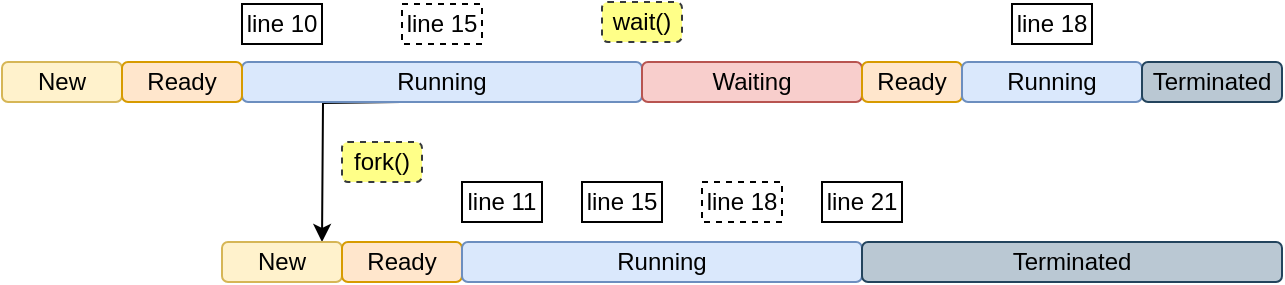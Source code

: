 <mxfile version="14.4.4" type="device"><diagram name="Page-1" id="c7488fd3-1785-93aa-aadb-54a6760d102a"><mxGraphModel dx="1185" dy="635" grid="1" gridSize="10" guides="1" tooltips="1" connect="1" arrows="1" fold="1" page="1" pageScale="1" pageWidth="1100" pageHeight="850" background="#ffffff" math="0" shadow="0"><root><mxCell id="0"/><mxCell id="1" parent="0"/><mxCell id="grI7r_2CiCjgLKs-W8cd-20" style="edgeStyle=orthogonalEdgeStyle;rounded=0;orthogonalLoop=1;jettySize=auto;html=1;exitX=0.5;exitY=1;exitDx=0;exitDy=0;" edge="1" parent="1"><mxGeometry relative="1" as="geometry"><mxPoint x="319.58" y="170" as="sourcePoint"/><mxPoint x="280" y="240" as="targetPoint"/></mxGeometry></mxCell><mxCell id="grI7r_2CiCjgLKs-W8cd-12" value="line 10&lt;span style=&quot;color: rgba(0 , 0 , 0 , 0) ; font-family: monospace ; font-size: 0px&quot;&gt;%3CmxGraphModel%3E%3Croot%3E%3CmxCell%20id%3D%220%22%2F%3E%3CmxCell%20id%3D%221%22%20parent%3D%220%22%2F%3E%3CmxCell%20id%3D%222%22%20value%3D%22%22%20style%3D%22rounded%3D0%3BwhiteSpace%3Dwrap%3Bhtml%3D1%3B%22%20vertex%3D%221%22%20parent%3D%221%22%3E%3CmxGeometry%20x%3D%22160%22%20y%3D%2280%22%20width%3D%22640%22%20height%3D%2280%22%20as%3D%22geometry%22%2F%3E%3C%2FmxCell%3E%3C%2Froot%3E%3C%2FmxGraphModel%3E&lt;/span&gt;" style="text;html=1;fillColor=none;align=center;verticalAlign=middle;whiteSpace=wrap;rounded=0;strokeColor=#000000;" vertex="1" parent="1"><mxGeometry x="240" y="121" width="40" height="20" as="geometry"/></mxCell><mxCell id="grI7r_2CiCjgLKs-W8cd-13" value="line 15&lt;span style=&quot;color: rgba(0 , 0 , 0 , 0) ; font-family: monospace ; font-size: 0px&quot;&gt;%3CmxGraphModel%3E%3Croot%3E%3CmxCell%20id%3D%220%22%2F%3E%3CmxCell%20id%3D%221%22%20parent%3D%220%22%2F%3E%3CmxCell%20id%3D%222%22%20value%3D%22%22%20style%3D%22rounded%3D0%3BwhiteSpace%3Dwrap%3Bhtml%3D1%3B%22%20vertex%3D%221%22%20parent%3D%221%22%3E%3CmxGeometry%20x%3D%22160%22%20y%3D%2280%22%20width%3D%22640%22%20height%3D%2280%22%20as%3D%22geometry%22%2F%3E%3C%2FmxCell%3E%3C%2Froot%3E%3C%2FmxGraphModel%3&lt;/span&gt;" style="text;html=1;fillColor=none;align=center;verticalAlign=middle;whiteSpace=wrap;rounded=0;strokeColor=#000000;dashed=1;" vertex="1" parent="1"><mxGeometry x="320" y="121" width="40" height="20" as="geometry"/></mxCell><mxCell id="grI7r_2CiCjgLKs-W8cd-14" value="line 18&lt;span style=&quot;color: rgba(0 , 0 , 0 , 0) ; font-family: monospace ; font-size: 0px&quot;&gt;%3CmxGraphModel%3E%3Croot%3E%3CmxCell%20id%3D%220%22%2F%3E%3CmxCell%20id%3D%221%22%20parent%3D%220%22%2F%3E%3CmxCell%20id%3D%222%22%20value%3D%22%22%20style%3D%22rounded%3D0%3BwhiteSpace%3Dwrap%3Bhtml%3D1%3B%22%20vertex%3D%221%22%20parent%3D%221%22%3E%3CmxGeometry%20x%3D%22160%22%20y%3D%2280%22%20width%3D%22640%22%20height%3D%2280%22%20as%3D%22geometry%22%2F%3E%3C%2FmxCell%3E%3C%2Froot%3E%3C%2FmxGraphModel%3&lt;/span&gt;" style="text;html=1;align=center;verticalAlign=middle;whiteSpace=wrap;rounded=0;strokeColor=#000000;" vertex="1" parent="1"><mxGeometry x="625" y="121" width="40" height="20" as="geometry"/></mxCell><mxCell id="grI7r_2CiCjgLKs-W8cd-17" value="Running" style="rounded=1;whiteSpace=wrap;html=1;fillColor=#dae8fc;strokeColor=#6c8ebf;" vertex="1" parent="1"><mxGeometry x="240" y="150" width="200" height="20" as="geometry"/></mxCell><mxCell id="grI7r_2CiCjgLKs-W8cd-19" value="Waiting" style="rounded=1;whiteSpace=wrap;html=1;fillColor=#f8cecc;strokeColor=#b85450;" vertex="1" parent="1"><mxGeometry x="440" y="150" width="110" height="20" as="geometry"/></mxCell><mxCell id="grI7r_2CiCjgLKs-W8cd-21" value="fork()" style="text;html=1;fillColor=#ffff88;align=center;verticalAlign=middle;whiteSpace=wrap;rounded=1;strokeColor=#36393d;dashed=1;" vertex="1" parent="1"><mxGeometry x="290.0" y="190" width="40" height="20" as="geometry"/></mxCell><mxCell id="grI7r_2CiCjgLKs-W8cd-23" value="New" style="rounded=1;whiteSpace=wrap;html=1;fillColor=#fff2cc;strokeColor=#d6b656;" vertex="1" parent="1"><mxGeometry x="230" y="240" width="60" height="20" as="geometry"/></mxCell><mxCell id="grI7r_2CiCjgLKs-W8cd-24" value="Ready" style="rounded=1;whiteSpace=wrap;html=1;fillColor=#ffe6cc;strokeColor=#d79b00;" vertex="1" parent="1"><mxGeometry x="290" y="240" width="60" height="20" as="geometry"/></mxCell><mxCell id="grI7r_2CiCjgLKs-W8cd-25" value="Running" style="rounded=1;whiteSpace=wrap;html=1;fillColor=#dae8fc;strokeColor=#6c8ebf;" vertex="1" parent="1"><mxGeometry x="350" y="240" width="200" height="20" as="geometry"/></mxCell><mxCell id="grI7r_2CiCjgLKs-W8cd-26" value="line 11&lt;span style=&quot;color: rgba(0 , 0 , 0 , 0) ; font-family: monospace ; font-size: 0px&quot;&gt;%3CmxGraphModel%3E%3Croot%3E%3CmxCell%20id%3D%220%22%2F%3E%3CmxCell%20id%3D%221%22%20parent%3D%220%22%2F%3E%3CmxCell%20id%3D%222%22%20value%3D%22%22%20style%3D%22rounded%3D0%3BwhiteSpace%3Dwrap%3Bhtml%3D1%3B%22%20vertex%3D%221%22%20parent%3D%221%22%3E%3CmxGeometry%20x%3D%22160%22%20y%3D%2280%22%20width%3D%22640%22%20height%3D%2280%22%20as%3D%22geometry%22%2F%3E%3C%2FmxCell%3E%3C%2Froot%3E%3C%2FmxGraphModel%3E&lt;/span&gt;" style="text;html=1;fillColor=none;align=center;verticalAlign=middle;whiteSpace=wrap;rounded=0;strokeColor=#000000;" vertex="1" parent="1"><mxGeometry x="350" y="210" width="40" height="20" as="geometry"/></mxCell><mxCell id="grI7r_2CiCjgLKs-W8cd-27" value="line 15&lt;span style=&quot;color: rgba(0 , 0 , 0 , 0) ; font-family: monospace ; font-size: 0px&quot;&gt;%3CmxGraphModel%3E%3Croot%3E%3CmxCell%20id%3D%220%22%2F%3E%3CmxCell%20id%3D%221%22%20parent%3D%220%22%2F%3E%3CmxCell%20id%3D%222%22%20value%3D%22%22%20style%3D%22rounded%3D0%3BwhiteSpace%3Dwrap%3Bhtml%3D1%3B%22%20vertex%3D%221%22%20parent%3D%221%22%3E%3CmxGeometry%20x%3D%22160%22%20y%3D%2280%22%20width%3D%22640%22%20height%3D%2280%22%20as%3D%22geometry%22%2F%3E%3C%2FmxCell%3E%3C%2Froot%3E%3C%2FmxGraphModel%3E&lt;/span&gt;" style="text;html=1;fillColor=none;align=center;verticalAlign=middle;whiteSpace=wrap;rounded=0;strokeColor=#000000;" vertex="1" parent="1"><mxGeometry x="410" y="210" width="40" height="20" as="geometry"/></mxCell><mxCell id="grI7r_2CiCjgLKs-W8cd-28" value="line 18&lt;span style=&quot;color: rgba(0 , 0 , 0 , 0) ; font-family: monospace ; font-size: 0px&quot;&gt;%3CmxGraphModel%3E%3Croot%3E%3CmxCell%20id%3D%220%22%2F%3E%3CmxCell%20id%3D%221%22%20parent%3D%220%22%2F%3E%3CmxCell%20id%3D%222%22%20value%3D%22%22%20style%3D%22rounded%3D0%3BwhiteSpace%3Dwrap%3Bhtml%3D1%3B%22%20vertex%3D%221%22%20parent%3D%221%22%3E%3CmxGeometry%20x%3D%22160%22%20y%3D%2280%22%20width%3D%22640%22%20height%3D%2280%22%20as%3D%22geometry%22%2F%3E%3C%2FmxCell%3E%3C%2Froot%3E%3C%2FmxGraphModel%3E&lt;/span&gt;" style="text;html=1;fillColor=none;align=center;verticalAlign=middle;whiteSpace=wrap;rounded=0;fillOpacity=100;dashed=1;strokeColor=#000000;" vertex="1" parent="1"><mxGeometry x="470" y="210" width="40" height="20" as="geometry"/></mxCell><mxCell id="grI7r_2CiCjgLKs-W8cd-29" value="line 21&lt;span style=&quot;color: rgba(0 , 0 , 0 , 0) ; font-family: monospace ; font-size: 0px&quot;&gt;%3CmxGraphModel%3E%3Croot%3E%3CmxCell%20id%3D%220%22%2F%3E%3CmxCell%20id%3D%221%22%20parent%3D%220%22%2F%3E%3CmxCell%20id%3D%222%22%20value%3D%22%22%20style%3D%22rounded%3D0%3BwhiteSpace%3Dwrap%3Bhtml%3D1%3B%22%20vertex%3D%221%22%20parent%3D%221%22%3E%3CmxGeometry%20x%3D%22160%22%20y%3D%2280%22%20width%3D%22640%22%20height%3D%2280%22%20as%3D%22geometry%22%2F%3E%3C%2FmxCell%3E%3C%2Froot%3E%3C%2FmxGraphModel%3E&lt;/span&gt;" style="text;html=1;fillColor=none;align=center;verticalAlign=middle;whiteSpace=wrap;rounded=0;fillOpacity=100;strokeColor=#000000;" vertex="1" parent="1"><mxGeometry x="530" y="210" width="40" height="20" as="geometry"/></mxCell><mxCell id="grI7r_2CiCjgLKs-W8cd-30" value="Ready" style="rounded=1;whiteSpace=wrap;html=1;fillColor=#ffe6cc;strokeColor=#d79b00;" vertex="1" parent="1"><mxGeometry x="550" y="150" width="50" height="20" as="geometry"/></mxCell><mxCell id="grI7r_2CiCjgLKs-W8cd-31" value="Running" style="rounded=1;whiteSpace=wrap;html=1;fillColor=#dae8fc;strokeColor=#6c8ebf;" vertex="1" parent="1"><mxGeometry x="600" y="150" width="90" height="20" as="geometry"/></mxCell><mxCell id="grI7r_2CiCjgLKs-W8cd-32" value="Terminated" style="rounded=1;whiteSpace=wrap;html=1;fillColor=#bac8d3;strokeColor=#23445d;" vertex="1" parent="1"><mxGeometry x="550" y="240" width="210" height="20" as="geometry"/></mxCell><mxCell id="grI7r_2CiCjgLKs-W8cd-33" value="Terminated" style="rounded=1;whiteSpace=wrap;html=1;fillColor=#bac8d3;strokeColor=#23445d;" vertex="1" parent="1"><mxGeometry x="690" y="150" width="70" height="20" as="geometry"/></mxCell><mxCell id="grI7r_2CiCjgLKs-W8cd-34" value="New" style="rounded=1;whiteSpace=wrap;html=1;fillColor=#fff2cc;strokeColor=#d6b656;" vertex="1" parent="1"><mxGeometry x="120" y="150" width="60" height="20" as="geometry"/></mxCell><mxCell id="grI7r_2CiCjgLKs-W8cd-35" value="Ready" style="rounded=1;whiteSpace=wrap;html=1;fillColor=#ffe6cc;strokeColor=#d79b00;" vertex="1" parent="1"><mxGeometry x="180" y="150" width="60" height="20" as="geometry"/></mxCell><mxCell id="grI7r_2CiCjgLKs-W8cd-42" value="wait()" style="text;html=1;fillColor=#ffff88;align=center;verticalAlign=middle;whiteSpace=wrap;rounded=1;strokeColor=#36393d;dashed=1;" vertex="1" parent="1"><mxGeometry x="420.0" y="120" width="40" height="20" as="geometry"/></mxCell></root></mxGraphModel></diagram></mxfile>